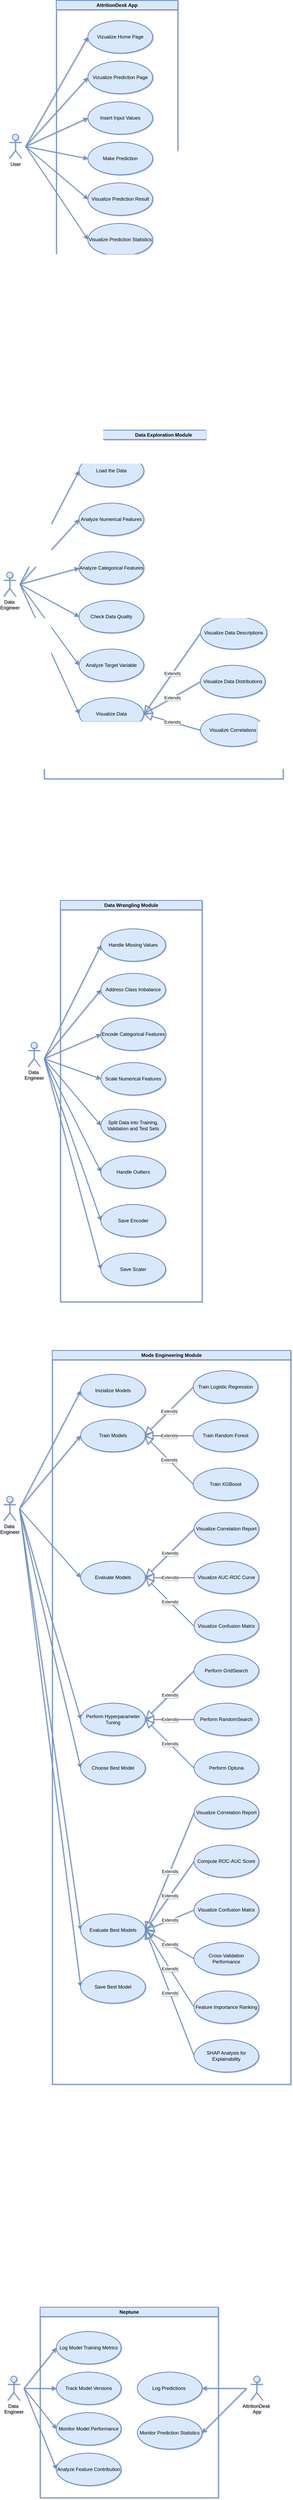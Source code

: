 <mxfile version="26.0.8">
  <diagram name="Pagina-1" id="OAGxr6hBnIaHH8qYKkVc">
    <mxGraphModel grid="1" page="1" gridSize="10" guides="1" tooltips="1" connect="1" arrows="1" fold="1" pageScale="1" pageWidth="827" pageHeight="1169" math="0" shadow="1">
      <root>
        <mxCell id="0" />
        <mxCell id="1" parent="0" />
        <mxCell id="QXof6HqzZXciGyY1gzY--127" value="AttritionDesk App" style="swimlane;whiteSpace=wrap;html=1;startSize=23;fillColor=#dae8fc;strokeColor=#6c8ebf;strokeWidth=2;" vertex="1" parent="1">
          <mxGeometry x="-6440" y="-2130" width="300" height="660" as="geometry" />
        </mxCell>
        <mxCell id="QXof6HqzZXciGyY1gzY--128" value="Insert Input Values" style="ellipse;whiteSpace=wrap;html=1;fillColor=#dae8fc;strokeColor=#6c8ebf;strokeWidth=2;" vertex="1" parent="QXof6HqzZXciGyY1gzY--127">
          <mxGeometry x="78" y="250" width="160" height="80" as="geometry" />
        </mxCell>
        <mxCell id="QXof6HqzZXciGyY1gzY--129" value="Make Prediction" style="ellipse;whiteSpace=wrap;html=1;fillColor=#dae8fc;strokeColor=#6c8ebf;strokeWidth=2;" vertex="1" parent="QXof6HqzZXciGyY1gzY--127">
          <mxGeometry x="78" y="350" width="160" height="80" as="geometry" />
        </mxCell>
        <mxCell id="QXof6HqzZXciGyY1gzY--132" value="Visualize Prediction Result" style="ellipse;whiteSpace=wrap;html=1;fillColor=#dae8fc;strokeColor=#6c8ebf;strokeWidth=2;" vertex="1" parent="QXof6HqzZXciGyY1gzY--127">
          <mxGeometry x="78" y="450" width="160" height="80" as="geometry" />
        </mxCell>
        <mxCell id="d_XrYAG05Utq6OXT0i5t-1" value="Vizualize Prediction Page" style="ellipse;whiteSpace=wrap;html=1;fillColor=#dae8fc;strokeColor=#6c8ebf;strokeWidth=2;" vertex="1" parent="QXof6HqzZXciGyY1gzY--127">
          <mxGeometry x="78" y="150" width="160" height="80" as="geometry" />
        </mxCell>
        <mxCell id="d_XrYAG05Utq6OXT0i5t-2" value="Vizualize Home Page" style="ellipse;whiteSpace=wrap;html=1;fillColor=#dae8fc;strokeColor=#6c8ebf;strokeWidth=2;" vertex="1" parent="QXof6HqzZXciGyY1gzY--127">
          <mxGeometry x="78" y="50" width="160" height="80" as="geometry" />
        </mxCell>
        <mxCell id="d_XrYAG05Utq6OXT0i5t-3" value="Visualize Prediction Statistics" style="ellipse;whiteSpace=wrap;html=1;fillColor=#dae8fc;strokeColor=#6c8ebf;strokeWidth=2;" vertex="1" parent="QXof6HqzZXciGyY1gzY--127">
          <mxGeometry x="78" y="550" width="160" height="80" as="geometry" />
        </mxCell>
        <mxCell id="QXof6HqzZXciGyY1gzY--121" value="User" style="shape=umlActor;verticalLabelPosition=bottom;verticalAlign=top;html=1;fillColor=#dae8fc;strokeColor=#6c8ebf;strokeWidth=2;" vertex="1" parent="QXof6HqzZXciGyY1gzY--127">
          <mxGeometry x="-116" y="330" width="30" height="60" as="geometry" />
        </mxCell>
        <mxCell id="QXof6HqzZXciGyY1gzY--122" value="" style="endArrow=classic;html=1;rounded=0;entryX=0;entryY=0.5;entryDx=0;entryDy=0;fillColor=#dae8fc;strokeColor=#6c8ebf;strokeWidth=2;" edge="1" parent="QXof6HqzZXciGyY1gzY--127" target="QXof6HqzZXciGyY1gzY--128">
          <mxGeometry width="50" height="50" relative="1" as="geometry">
            <mxPoint x="-76" y="360" as="sourcePoint" />
            <mxPoint x="78" y="260" as="targetPoint" />
          </mxGeometry>
        </mxCell>
        <mxCell id="QXof6HqzZXciGyY1gzY--123" value="" style="endArrow=classic;html=1;rounded=0;entryX=0;entryY=0.5;entryDx=0;entryDy=0;fillColor=#dae8fc;strokeColor=#6c8ebf;strokeWidth=2;" edge="1" parent="QXof6HqzZXciGyY1gzY--127" target="QXof6HqzZXciGyY1gzY--129">
          <mxGeometry width="50" height="50" relative="1" as="geometry">
            <mxPoint x="-76" y="360" as="sourcePoint" />
            <mxPoint x="78" y="360" as="targetPoint" />
          </mxGeometry>
        </mxCell>
        <mxCell id="QXof6HqzZXciGyY1gzY--124" value="" style="endArrow=classic;html=1;rounded=0;entryX=0;entryY=0.5;entryDx=0;entryDy=0;fillColor=#dae8fc;strokeColor=#6c8ebf;strokeWidth=2;" edge="1" parent="QXof6HqzZXciGyY1gzY--127" target="QXof6HqzZXciGyY1gzY--132">
          <mxGeometry width="50" height="50" relative="1" as="geometry">
            <mxPoint x="-76" y="360" as="sourcePoint" />
            <mxPoint x="78" y="460" as="targetPoint" />
          </mxGeometry>
        </mxCell>
        <mxCell id="d_XrYAG05Utq6OXT0i5t-4" value="" style="endArrow=classic;html=1;rounded=0;entryX=0;entryY=0.5;entryDx=0;entryDy=0;fillColor=#dae8fc;strokeColor=#6c8ebf;strokeWidth=2;" edge="1" parent="QXof6HqzZXciGyY1gzY--127" target="d_XrYAG05Utq6OXT0i5t-1">
          <mxGeometry width="50" height="50" relative="1" as="geometry">
            <mxPoint x="-76" y="360" as="sourcePoint" />
            <mxPoint x="88" y="270" as="targetPoint" />
          </mxGeometry>
        </mxCell>
        <mxCell id="d_XrYAG05Utq6OXT0i5t-5" value="" style="endArrow=classic;html=1;rounded=0;entryX=0;entryY=0.5;entryDx=0;entryDy=0;fillColor=#dae8fc;strokeColor=#6c8ebf;strokeWidth=2;" edge="1" parent="QXof6HqzZXciGyY1gzY--127" target="d_XrYAG05Utq6OXT0i5t-2">
          <mxGeometry width="50" height="50" relative="1" as="geometry">
            <mxPoint x="-76" y="360" as="sourcePoint" />
            <mxPoint x="98" y="280" as="targetPoint" />
          </mxGeometry>
        </mxCell>
        <mxCell id="d_XrYAG05Utq6OXT0i5t-6" value="" style="endArrow=classic;html=1;rounded=0;entryX=0;entryY=0.5;entryDx=0;entryDy=0;fillColor=#dae8fc;strokeColor=#6c8ebf;strokeWidth=2;" edge="1" parent="QXof6HqzZXciGyY1gzY--127" target="d_XrYAG05Utq6OXT0i5t-3">
          <mxGeometry width="50" height="50" relative="1" as="geometry">
            <mxPoint x="-76" y="360" as="sourcePoint" />
            <mxPoint x="108" y="290" as="targetPoint" />
          </mxGeometry>
        </mxCell>
        <mxCell id="UyrwEoBbm1vpEESO4q-q-174" value="Data Exploration Module" style="swimlane;whiteSpace=wrap;html=1;fillColor=#dae8fc;strokeColor=#6c8ebf;strokeWidth=2;" vertex="1" parent="1">
          <mxGeometry x="-6470" y="-1070" width="590" height="860" as="geometry" />
        </mxCell>
        <mxCell id="UyrwEoBbm1vpEESO4q-q-21" value="Data&amp;nbsp;&lt;div&gt;Engineer&lt;/div&gt;" style="shape=umlActor;verticalLabelPosition=bottom;verticalAlign=top;html=1;fillColor=#dae8fc;strokeColor=#6c8ebf;strokeWidth=2;" vertex="1" parent="UyrwEoBbm1vpEESO4q-q-174">
          <mxGeometry x="-100" y="350" width="30" height="60" as="geometry" />
        </mxCell>
        <mxCell id="UyrwEoBbm1vpEESO4q-q-144" value="Analyze Numerical Features" style="ellipse;whiteSpace=wrap;html=1;fillColor=#dae8fc;strokeColor=#6c8ebf;strokeWidth=2;" vertex="1" parent="UyrwEoBbm1vpEESO4q-q-174">
          <mxGeometry x="86" y="180" width="160" height="80" as="geometry" />
        </mxCell>
        <mxCell id="UyrwEoBbm1vpEESO4q-q-145" value="Check Data Quality" style="ellipse;whiteSpace=wrap;html=1;fillColor=#dae8fc;strokeColor=#6c8ebf;strokeWidth=2;" vertex="1" parent="UyrwEoBbm1vpEESO4q-q-174">
          <mxGeometry x="86" y="420" width="160" height="80" as="geometry" />
        </mxCell>
        <mxCell id="UyrwEoBbm1vpEESO4q-q-146" value="Analyze Target Variable" style="ellipse;whiteSpace=wrap;html=1;fillColor=#dae8fc;strokeColor=#6c8ebf;strokeWidth=2;" vertex="1" parent="UyrwEoBbm1vpEESO4q-q-174">
          <mxGeometry x="86" y="540" width="160" height="80" as="geometry" />
        </mxCell>
        <mxCell id="UyrwEoBbm1vpEESO4q-q-148" value="Visualize Data" style="ellipse;whiteSpace=wrap;html=1;fillColor=#dae8fc;strokeColor=#6c8ebf;strokeWidth=2;" vertex="1" parent="UyrwEoBbm1vpEESO4q-q-174">
          <mxGeometry x="86" y="660" width="160" height="80" as="geometry" />
        </mxCell>
        <mxCell id="UyrwEoBbm1vpEESO4q-q-150" value="Analyze Categorical Features" style="ellipse;whiteSpace=wrap;html=1;fillColor=#dae8fc;strokeColor=#6c8ebf;strokeWidth=2;" vertex="1" parent="UyrwEoBbm1vpEESO4q-q-174">
          <mxGeometry x="86" y="300" width="160" height="80" as="geometry" />
        </mxCell>
        <mxCell id="UyrwEoBbm1vpEESO4q-q-152" value="Load the Data" style="ellipse;whiteSpace=wrap;html=1;fillColor=#dae8fc;strokeColor=#6c8ebf;strokeWidth=2;" vertex="1" parent="UyrwEoBbm1vpEESO4q-q-174">
          <mxGeometry x="86" y="60" width="160" height="80" as="geometry" />
        </mxCell>
        <mxCell id="UyrwEoBbm1vpEESO4q-q-154" value="Extends" style="endArrow=block;endSize=16;endFill=0;html=1;rounded=0;entryX=1;entryY=0.5;entryDx=0;entryDy=0;exitX=0;exitY=0.5;exitDx=0;exitDy=0;fillColor=#dae8fc;strokeColor=#6c8ebf;strokeWidth=2;" edge="1" parent="UyrwEoBbm1vpEESO4q-q-174" source="UyrwEoBbm1vpEESO4q-q-151" target="UyrwEoBbm1vpEESO4q-q-148">
          <mxGeometry width="160" relative="1" as="geometry">
            <mxPoint x="1016" y="560" as="sourcePoint" />
            <mxPoint x="666" y="590" as="targetPoint" />
          </mxGeometry>
        </mxCell>
        <mxCell id="UyrwEoBbm1vpEESO4q-q-166" value="Extends" style="endArrow=block;endSize=16;endFill=0;html=1;rounded=0;exitX=0;exitY=0.5;exitDx=0;exitDy=0;entryX=1;entryY=0.5;entryDx=0;entryDy=0;fillColor=#dae8fc;strokeColor=#6c8ebf;strokeWidth=2;" edge="1" parent="UyrwEoBbm1vpEESO4q-q-174" source="UyrwEoBbm1vpEESO4q-q-149" target="UyrwEoBbm1vpEESO4q-q-148">
          <mxGeometry width="160" relative="1" as="geometry">
            <mxPoint x="456" y="510" as="sourcePoint" />
            <mxPoint x="246" y="700" as="targetPoint" />
          </mxGeometry>
        </mxCell>
        <mxCell id="UyrwEoBbm1vpEESO4q-q-167" value="Extends" style="endArrow=block;endSize=16;endFill=0;html=1;rounded=0;exitX=0;exitY=0.5;exitDx=0;exitDy=0;fillColor=#dae8fc;strokeColor=#6c8ebf;strokeWidth=2;" edge="1" parent="UyrwEoBbm1vpEESO4q-q-174" source="UyrwEoBbm1vpEESO4q-q-147">
          <mxGeometry width="160" relative="1" as="geometry">
            <mxPoint x="466" y="520" as="sourcePoint" />
            <mxPoint x="246" y="700" as="targetPoint" />
          </mxGeometry>
        </mxCell>
        <mxCell id="UyrwEoBbm1vpEESO4q-q-168" value="" style="endArrow=classic;html=1;rounded=0;entryX=0;entryY=0.5;entryDx=0;entryDy=0;fillColor=#dae8fc;strokeColor=#6c8ebf;strokeWidth=2;" edge="1" parent="UyrwEoBbm1vpEESO4q-q-174" target="UyrwEoBbm1vpEESO4q-q-150">
          <mxGeometry width="50" height="50" relative="1" as="geometry">
            <mxPoint x="-60" y="380" as="sourcePoint" />
            <mxPoint x="350" y="500" as="targetPoint" />
          </mxGeometry>
        </mxCell>
        <mxCell id="UyrwEoBbm1vpEESO4q-q-169" value="" style="endArrow=classic;html=1;rounded=0;entryX=0;entryY=0.5;entryDx=0;entryDy=0;fillColor=#dae8fc;strokeColor=#6c8ebf;strokeWidth=2;" edge="1" parent="UyrwEoBbm1vpEESO4q-q-174" target="UyrwEoBbm1vpEESO4q-q-145">
          <mxGeometry width="50" height="50" relative="1" as="geometry">
            <mxPoint x="-60" y="380" as="sourcePoint" />
            <mxPoint x="170" y="350" as="targetPoint" />
          </mxGeometry>
        </mxCell>
        <mxCell id="UyrwEoBbm1vpEESO4q-q-170" value="" style="endArrow=classic;html=1;rounded=0;entryX=0;entryY=0.5;entryDx=0;entryDy=0;fillColor=#dae8fc;strokeColor=#6c8ebf;strokeWidth=2;" edge="1" parent="UyrwEoBbm1vpEESO4q-q-174" target="UyrwEoBbm1vpEESO4q-q-144">
          <mxGeometry width="50" height="50" relative="1" as="geometry">
            <mxPoint x="-60" y="380" as="sourcePoint" />
            <mxPoint x="180" y="360" as="targetPoint" />
          </mxGeometry>
        </mxCell>
        <mxCell id="UyrwEoBbm1vpEESO4q-q-171" value="" style="endArrow=classic;html=1;rounded=0;entryX=0;entryY=0.5;entryDx=0;entryDy=0;fillColor=#dae8fc;strokeColor=#6c8ebf;strokeWidth=2;" edge="1" parent="UyrwEoBbm1vpEESO4q-q-174" target="UyrwEoBbm1vpEESO4q-q-146">
          <mxGeometry width="50" height="50" relative="1" as="geometry">
            <mxPoint x="-60" y="380" as="sourcePoint" />
            <mxPoint x="190" y="370" as="targetPoint" />
          </mxGeometry>
        </mxCell>
        <mxCell id="UyrwEoBbm1vpEESO4q-q-172" value="" style="endArrow=classic;html=1;rounded=0;entryX=0;entryY=0.5;entryDx=0;entryDy=0;fillColor=#dae8fc;strokeColor=#6c8ebf;strokeWidth=2;" edge="1" parent="UyrwEoBbm1vpEESO4q-q-174" target="UyrwEoBbm1vpEESO4q-q-148">
          <mxGeometry width="50" height="50" relative="1" as="geometry">
            <mxPoint x="-60" y="380" as="sourcePoint" />
            <mxPoint x="200" y="380" as="targetPoint" />
          </mxGeometry>
        </mxCell>
        <mxCell id="UyrwEoBbm1vpEESO4q-q-173" value="" style="endArrow=classic;html=1;rounded=0;entryX=0;entryY=0.5;entryDx=0;entryDy=0;fillColor=#dae8fc;strokeColor=#6c8ebf;strokeWidth=2;" edge="1" parent="UyrwEoBbm1vpEESO4q-q-174" target="UyrwEoBbm1vpEESO4q-q-152">
          <mxGeometry width="50" height="50" relative="1" as="geometry">
            <mxPoint x="-60" y="380" as="sourcePoint" />
            <mxPoint x="170" y="230" as="targetPoint" />
          </mxGeometry>
        </mxCell>
        <mxCell id="UyrwEoBbm1vpEESO4q-q-147" value="Visualize Correlations" style="ellipse;whiteSpace=wrap;html=1;fillColor=#dae8fc;strokeColor=#6c8ebf;strokeWidth=2;" vertex="1" parent="UyrwEoBbm1vpEESO4q-q-174">
          <mxGeometry x="386" y="700" width="160" height="80" as="geometry" />
        </mxCell>
        <mxCell id="UyrwEoBbm1vpEESO4q-q-149" value="Visualize Data Distributions" style="ellipse;whiteSpace=wrap;html=1;fillColor=#dae8fc;strokeColor=#6c8ebf;strokeWidth=2;" vertex="1" parent="UyrwEoBbm1vpEESO4q-q-174">
          <mxGeometry x="386" y="580" width="160" height="80" as="geometry" />
        </mxCell>
        <mxCell id="UyrwEoBbm1vpEESO4q-q-151" value="Visualize Data Descriptions" style="ellipse;whiteSpace=wrap;html=1;fillColor=#dae8fc;strokeColor=#6c8ebf;strokeWidth=2;" vertex="1" parent="UyrwEoBbm1vpEESO4q-q-174">
          <mxGeometry x="386" y="460" width="164" height="80" as="geometry" />
        </mxCell>
        <mxCell id="UyrwEoBbm1vpEESO4q-q-194" value="Data Wrangling Module" style="swimlane;whiteSpace=wrap;html=1;fillColor=#dae8fc;strokeColor=#6c8ebf;strokeWidth=2;" vertex="1" parent="1">
          <mxGeometry x="-6430" y="90" width="350" height="990" as="geometry" />
        </mxCell>
        <mxCell id="UyrwEoBbm1vpEESO4q-q-188" value="" style="endArrow=classic;html=1;rounded=0;entryX=0;entryY=0.5;entryDx=0;entryDy=0;fillColor=#dae8fc;strokeColor=#6c8ebf;strokeWidth=2;" edge="1" parent="UyrwEoBbm1vpEESO4q-q-194" target="UyrwEoBbm1vpEESO4q-q-182">
          <mxGeometry width="50" height="50" relative="1" as="geometry">
            <mxPoint x="-40" y="390" as="sourcePoint" />
            <mxPoint x="370" y="510" as="targetPoint" />
          </mxGeometry>
        </mxCell>
        <mxCell id="UyrwEoBbm1vpEESO4q-q-189" value="" style="endArrow=classic;html=1;rounded=0;entryX=0;entryY=0.5;entryDx=0;entryDy=0;fillColor=#dae8fc;strokeColor=#6c8ebf;strokeWidth=2;" edge="1" parent="UyrwEoBbm1vpEESO4q-q-194" target="UyrwEoBbm1vpEESO4q-q-177">
          <mxGeometry width="50" height="50" relative="1" as="geometry">
            <mxPoint x="-40" y="390" as="sourcePoint" />
            <mxPoint x="190" y="360" as="targetPoint" />
          </mxGeometry>
        </mxCell>
        <mxCell id="UyrwEoBbm1vpEESO4q-q-190" value="" style="endArrow=classic;html=1;rounded=0;entryX=0;entryY=0.5;entryDx=0;entryDy=0;fillColor=#dae8fc;strokeColor=#6c8ebf;strokeWidth=2;" edge="1" parent="UyrwEoBbm1vpEESO4q-q-194" target="UyrwEoBbm1vpEESO4q-q-176">
          <mxGeometry width="50" height="50" relative="1" as="geometry">
            <mxPoint x="-40" y="390" as="sourcePoint" />
            <mxPoint x="200" y="370" as="targetPoint" />
          </mxGeometry>
        </mxCell>
        <mxCell id="UyrwEoBbm1vpEESO4q-q-191" value="" style="endArrow=classic;html=1;rounded=0;entryX=0;entryY=0.5;entryDx=0;entryDy=0;fillColor=#dae8fc;strokeColor=#6c8ebf;strokeWidth=2;" edge="1" parent="UyrwEoBbm1vpEESO4q-q-194" target="UyrwEoBbm1vpEESO4q-q-178">
          <mxGeometry width="50" height="50" relative="1" as="geometry">
            <mxPoint x="-40" y="390" as="sourcePoint" />
            <mxPoint x="210" y="380" as="targetPoint" />
          </mxGeometry>
        </mxCell>
        <mxCell id="UyrwEoBbm1vpEESO4q-q-192" value="" style="endArrow=classic;html=1;rounded=0;entryX=0;entryY=0.5;entryDx=0;entryDy=0;fillColor=#dae8fc;strokeColor=#6c8ebf;strokeWidth=2;" edge="1" parent="UyrwEoBbm1vpEESO4q-q-194" target="UyrwEoBbm1vpEESO4q-q-180">
          <mxGeometry width="50" height="50" relative="1" as="geometry">
            <mxPoint x="-40" y="390" as="sourcePoint" />
            <mxPoint x="220" y="390" as="targetPoint" />
          </mxGeometry>
        </mxCell>
        <mxCell id="UyrwEoBbm1vpEESO4q-q-193" value="" style="endArrow=classic;html=1;rounded=0;entryX=0;entryY=0.5;entryDx=0;entryDy=0;fillColor=#dae8fc;strokeColor=#6c8ebf;strokeWidth=2;" edge="1" parent="UyrwEoBbm1vpEESO4q-q-194" target="UyrwEoBbm1vpEESO4q-q-184">
          <mxGeometry width="50" height="50" relative="1" as="geometry">
            <mxPoint x="-40" y="390" as="sourcePoint" />
            <mxPoint x="190" y="240" as="targetPoint" />
          </mxGeometry>
        </mxCell>
        <mxCell id="d_XrYAG05Utq6OXT0i5t-8" value="Save Encoder" style="ellipse;whiteSpace=wrap;html=1;fillColor=#dae8fc;strokeColor=#6c8ebf;strokeWidth=2;" vertex="1" parent="UyrwEoBbm1vpEESO4q-q-194">
          <mxGeometry x="100" y="750" width="160" height="80" as="geometry" />
        </mxCell>
        <mxCell id="d_XrYAG05Utq6OXT0i5t-9" value="Save Scaler" style="ellipse;whiteSpace=wrap;html=1;fillColor=#dae8fc;strokeColor=#6c8ebf;strokeWidth=2;" vertex="1" parent="UyrwEoBbm1vpEESO4q-q-194">
          <mxGeometry x="100" y="870" width="160" height="80" as="geometry" />
        </mxCell>
        <mxCell id="UyrwEoBbm1vpEESO4q-q-180" value="Handle Outliers" style="ellipse;whiteSpace=wrap;html=1;fillColor=#dae8fc;strokeColor=#6c8ebf;strokeWidth=2;" vertex="1" parent="UyrwEoBbm1vpEESO4q-q-194">
          <mxGeometry x="100" y="630" width="160" height="80" as="geometry" />
        </mxCell>
        <mxCell id="UyrwEoBbm1vpEESO4q-q-178" value="Split Data into Training, Validation and Test Sets" style="ellipse;whiteSpace=wrap;html=1;fillColor=#dae8fc;strokeColor=#6c8ebf;strokeWidth=2;" vertex="1" parent="UyrwEoBbm1vpEESO4q-q-194">
          <mxGeometry x="100" y="515" width="160" height="80" as="geometry" />
        </mxCell>
        <mxCell id="UyrwEoBbm1vpEESO4q-q-177" value="Scale Numerical Features" style="ellipse;whiteSpace=wrap;html=1;fillColor=#dae8fc;strokeColor=#6c8ebf;strokeWidth=2;" vertex="1" parent="UyrwEoBbm1vpEESO4q-q-194">
          <mxGeometry x="100" y="400" width="160" height="80" as="geometry" />
        </mxCell>
        <mxCell id="UyrwEoBbm1vpEESO4q-q-182" value="Encode Categorical Features" style="ellipse;whiteSpace=wrap;html=1;fillColor=#dae8fc;strokeColor=#6c8ebf;strokeWidth=2;" vertex="1" parent="UyrwEoBbm1vpEESO4q-q-194">
          <mxGeometry x="100" y="290" width="160" height="80" as="geometry" />
        </mxCell>
        <mxCell id="UyrwEoBbm1vpEESO4q-q-176" value="Address Class Imbalance" style="ellipse;whiteSpace=wrap;html=1;fillColor=#dae8fc;strokeColor=#6c8ebf;strokeWidth=2;" vertex="1" parent="UyrwEoBbm1vpEESO4q-q-194">
          <mxGeometry x="100" y="180" width="160" height="80" as="geometry" />
        </mxCell>
        <mxCell id="UyrwEoBbm1vpEESO4q-q-184" value="Handle Missing Values" style="ellipse;whiteSpace=wrap;html=1;fillColor=#dae8fc;strokeColor=#6c8ebf;strokeWidth=2;" vertex="1" parent="UyrwEoBbm1vpEESO4q-q-194">
          <mxGeometry x="100" y="70" width="160" height="80" as="geometry" />
        </mxCell>
        <mxCell id="NcNHRJ40pKNsBittGPyo-80" value="Data&amp;nbsp;&lt;div&gt;Engineer&lt;/div&gt;" style="shape=umlActor;verticalLabelPosition=bottom;verticalAlign=top;html=1;fillColor=#dae8fc;strokeColor=#6c8ebf;strokeWidth=2;" vertex="1" parent="UyrwEoBbm1vpEESO4q-q-194">
          <mxGeometry x="-80" y="350" width="30" height="60" as="geometry" />
        </mxCell>
        <mxCell id="d_XrYAG05Utq6OXT0i5t-10" value="" style="endArrow=classic;html=1;rounded=0;entryX=0;entryY=0.5;entryDx=0;entryDy=0;fillColor=#dae8fc;strokeColor=#6c8ebf;strokeWidth=2;" edge="1" parent="UyrwEoBbm1vpEESO4q-q-194" target="d_XrYAG05Utq6OXT0i5t-8">
          <mxGeometry width="50" height="50" relative="1" as="geometry">
            <mxPoint x="-40" y="390" as="sourcePoint" />
            <mxPoint x="185" y="680" as="targetPoint" />
          </mxGeometry>
        </mxCell>
        <mxCell id="d_XrYAG05Utq6OXT0i5t-11" value="" style="endArrow=classic;html=1;rounded=0;entryX=0;entryY=0.5;entryDx=0;entryDy=0;fillColor=#dae8fc;strokeColor=#6c8ebf;strokeWidth=2;" edge="1" parent="UyrwEoBbm1vpEESO4q-q-194" target="d_XrYAG05Utq6OXT0i5t-9">
          <mxGeometry width="50" height="50" relative="1" as="geometry">
            <mxPoint x="-40" y="390" as="sourcePoint" />
            <mxPoint x="195" y="690" as="targetPoint" />
          </mxGeometry>
        </mxCell>
        <mxCell id="UyrwEoBbm1vpEESO4q-q-230" value="" style="endArrow=classic;html=1;rounded=0;entryX=0;entryY=0.5;entryDx=0;entryDy=0;fillColor=#dae8fc;strokeColor=#6c8ebf;strokeWidth=2;" edge="1" parent="1" target="UyrwEoBbm1vpEESO4q-q-224">
          <mxGeometry width="50" height="50" relative="1" as="geometry">
            <mxPoint x="-6531" y="1590" as="sourcePoint" />
            <mxPoint x="-6301" y="1560" as="targetPoint" />
          </mxGeometry>
        </mxCell>
        <mxCell id="UyrwEoBbm1vpEESO4q-q-231" value="" style="endArrow=classic;html=1;rounded=0;entryX=0;entryY=0.5;entryDx=0;entryDy=0;fillColor=#dae8fc;strokeColor=#6c8ebf;strokeWidth=2;" edge="1" parent="1" target="NcNHRJ40pKNsBittGPyo-2">
          <mxGeometry width="50" height="50" relative="1" as="geometry">
            <mxPoint x="-6531" y="1590" as="sourcePoint" />
            <mxPoint x="-6311" y="1430" as="targetPoint" />
          </mxGeometry>
        </mxCell>
        <mxCell id="UyrwEoBbm1vpEESO4q-q-232" value="" style="endArrow=classic;html=1;rounded=0;entryX=0;entryY=0.5;entryDx=0;entryDy=0;fillColor=#dae8fc;strokeColor=#6c8ebf;strokeWidth=2;" edge="1" parent="1" target="UyrwEoBbm1vpEESO4q-q-225">
          <mxGeometry width="50" height="50" relative="1" as="geometry">
            <mxPoint x="-6531" y="1590" as="sourcePoint" />
            <mxPoint x="-6281" y="1580" as="targetPoint" />
          </mxGeometry>
        </mxCell>
        <mxCell id="UyrwEoBbm1vpEESO4q-q-233" value="" style="endArrow=classic;html=1;rounded=0;entryX=0;entryY=0.5;entryDx=0;entryDy=0;fillColor=#dae8fc;strokeColor=#6c8ebf;strokeWidth=2;" edge="1" parent="1" target="UyrwEoBbm1vpEESO4q-q-226">
          <mxGeometry width="50" height="50" relative="1" as="geometry">
            <mxPoint x="-6531" y="1590" as="sourcePoint" />
            <mxPoint x="-6271" y="1590" as="targetPoint" />
          </mxGeometry>
        </mxCell>
        <mxCell id="UyrwEoBbm1vpEESO4q-q-234" value="" style="endArrow=classic;html=1;rounded=0;entryX=0;entryY=0.5;entryDx=0;entryDy=0;fillColor=#dae8fc;strokeColor=#6c8ebf;strokeWidth=2;" edge="1" parent="1" target="UyrwEoBbm1vpEESO4q-q-228">
          <mxGeometry width="50" height="50" relative="1" as="geometry">
            <mxPoint x="-6531" y="1590" as="sourcePoint" />
            <mxPoint x="-6301" y="1440" as="targetPoint" />
          </mxGeometry>
        </mxCell>
        <mxCell id="NcNHRJ40pKNsBittGPyo-77" value="" style="endArrow=classic;html=1;rounded=0;entryX=0;entryY=0.5;entryDx=0;entryDy=0;fillColor=#dae8fc;strokeColor=#6c8ebf;strokeWidth=2;" edge="1" parent="1" target="NcNHRJ40pKNsBittGPyo-54">
          <mxGeometry width="50" height="50" relative="1" as="geometry">
            <mxPoint x="-6531" y="1590" as="sourcePoint" />
            <mxPoint x="-6411" y="2460" as="targetPoint" />
            <Array as="points" />
          </mxGeometry>
        </mxCell>
        <mxCell id="NcNHRJ40pKNsBittGPyo-79" value="" style="endArrow=classic;html=1;rounded=0;entryX=0;entryY=0.5;entryDx=0;entryDy=0;fillColor=#dae8fc;strokeColor=#6c8ebf;strokeWidth=2;" edge="1" parent="1" target="NcNHRJ40pKNsBittGPyo-70">
          <mxGeometry width="50" height="50" relative="1" as="geometry">
            <mxPoint x="-6531" y="1590" as="sourcePoint" />
            <mxPoint x="-6491" y="2520" as="targetPoint" />
          </mxGeometry>
        </mxCell>
        <mxCell id="NcNHRJ40pKNsBittGPyo-81" value="Data&amp;nbsp;&lt;div&gt;Engineer&lt;/div&gt;" style="shape=umlActor;verticalLabelPosition=bottom;verticalAlign=top;html=1;fillColor=#dae8fc;strokeColor=#6c8ebf;strokeWidth=2;" vertex="1" parent="1">
          <mxGeometry x="-6570" y="1560" width="30" height="60" as="geometry" />
        </mxCell>
        <mxCell id="NcNHRJ40pKNsBittGPyo-83" value="Mode Engineering Module" style="swimlane;whiteSpace=wrap;html=1;fillColor=#dae8fc;strokeColor=#6c8ebf;strokeWidth=2;" vertex="1" parent="1">
          <mxGeometry x="-6450" y="1200" width="589" height="1810" as="geometry" />
        </mxCell>
        <mxCell id="UyrwEoBbm1vpEESO4q-q-228" value="Inizialize Models" style="ellipse;whiteSpace=wrap;html=1;fillColor=#dae8fc;strokeColor=#6c8ebf;strokeWidth=2;" vertex="1" parent="NcNHRJ40pKNsBittGPyo-83">
          <mxGeometry x="70" y="59" width="160" height="80" as="geometry" />
        </mxCell>
        <mxCell id="NcNHRJ40pKNsBittGPyo-2" value="Train Models" style="ellipse;whiteSpace=wrap;html=1;fillColor=#dae8fc;strokeColor=#6c8ebf;strokeWidth=2;" vertex="1" parent="NcNHRJ40pKNsBittGPyo-83">
          <mxGeometry x="70" y="170" width="160" height="80" as="geometry" />
        </mxCell>
        <mxCell id="NcNHRJ40pKNsBittGPyo-4" value="Train Random Forest" style="ellipse;whiteSpace=wrap;html=1;fillColor=#dae8fc;strokeColor=#6c8ebf;strokeWidth=2;" vertex="1" parent="NcNHRJ40pKNsBittGPyo-83">
          <mxGeometry x="348" y="170" width="160" height="80" as="geometry" />
        </mxCell>
        <mxCell id="NcNHRJ40pKNsBittGPyo-5" value="Train Logistic Regression" style="ellipse;whiteSpace=wrap;html=1;fillColor=#dae8fc;strokeColor=#6c8ebf;strokeWidth=2;" vertex="1" parent="NcNHRJ40pKNsBittGPyo-83">
          <mxGeometry x="348" y="50" width="160" height="80" as="geometry" />
        </mxCell>
        <mxCell id="NcNHRJ40pKNsBittGPyo-6" value="Train XGBoost" style="ellipse;whiteSpace=wrap;html=1;fillColor=#dae8fc;strokeColor=#6c8ebf;strokeWidth=2;" vertex="1" parent="NcNHRJ40pKNsBittGPyo-83">
          <mxGeometry x="348" y="290" width="160" height="80" as="geometry" />
        </mxCell>
        <mxCell id="NcNHRJ40pKNsBittGPyo-19" value="Extends" style="endArrow=block;endSize=16;endFill=0;html=1;rounded=0;entryX=1;entryY=0.5;entryDx=0;entryDy=0;exitX=0;exitY=0.5;exitDx=0;exitDy=0;fillColor=#dae8fc;strokeColor=#6c8ebf;strokeWidth=2;" edge="1" parent="NcNHRJ40pKNsBittGPyo-83" source="NcNHRJ40pKNsBittGPyo-5">
          <mxGeometry width="160" relative="1" as="geometry">
            <mxPoint x="378" y="209.07" as="sourcePoint" />
            <mxPoint x="228" y="209.07" as="targetPoint" />
          </mxGeometry>
        </mxCell>
        <mxCell id="NcNHRJ40pKNsBittGPyo-40" value="Extends" style="endArrow=block;endSize=16;endFill=0;html=1;rounded=0;exitX=0;exitY=0.5;exitDx=0;exitDy=0;fillColor=#dae8fc;strokeColor=#6c8ebf;strokeWidth=2;" edge="1" parent="NcNHRJ40pKNsBittGPyo-83" source="NcNHRJ40pKNsBittGPyo-4">
          <mxGeometry width="160" relative="1" as="geometry">
            <mxPoint x="358" y="100" as="sourcePoint" />
            <mxPoint x="228" y="210" as="targetPoint" />
          </mxGeometry>
        </mxCell>
        <mxCell id="NcNHRJ40pKNsBittGPyo-41" value="Extends" style="endArrow=block;endSize=16;endFill=0;html=1;rounded=0;exitX=0;exitY=0.5;exitDx=0;exitDy=0;fillColor=#dae8fc;strokeColor=#6c8ebf;strokeWidth=2;" edge="1" parent="NcNHRJ40pKNsBittGPyo-83" source="NcNHRJ40pKNsBittGPyo-6">
          <mxGeometry width="160" relative="1" as="geometry">
            <mxPoint x="368" y="110" as="sourcePoint" />
            <mxPoint x="228" y="210" as="targetPoint" />
          </mxGeometry>
        </mxCell>
        <mxCell id="UyrwEoBbm1vpEESO4q-q-224" value="Evaluate Models" style="ellipse;whiteSpace=wrap;html=1;fillColor=#dae8fc;strokeColor=#6c8ebf;strokeWidth=2;" vertex="1" parent="NcNHRJ40pKNsBittGPyo-83">
          <mxGeometry x="70" y="520" width="160" height="80" as="geometry" />
        </mxCell>
        <mxCell id="NcNHRJ40pKNsBittGPyo-42" value="Visualize AUC-ROC Curve" style="ellipse;whiteSpace=wrap;html=1;fillColor=#dae8fc;strokeColor=#6c8ebf;strokeWidth=2;" vertex="1" parent="NcNHRJ40pKNsBittGPyo-83">
          <mxGeometry x="350" y="520" width="160" height="80" as="geometry" />
        </mxCell>
        <mxCell id="NcNHRJ40pKNsBittGPyo-43" value="Visualize Correlation Report" style="ellipse;whiteSpace=wrap;html=1;fillColor=#dae8fc;strokeColor=#6c8ebf;strokeWidth=2;" vertex="1" parent="NcNHRJ40pKNsBittGPyo-83">
          <mxGeometry x="350" y="400" width="160" height="80" as="geometry" />
        </mxCell>
        <mxCell id="NcNHRJ40pKNsBittGPyo-44" value="Visualize Confusion Matrix" style="ellipse;whiteSpace=wrap;html=1;fillColor=#dae8fc;strokeColor=#6c8ebf;strokeWidth=2;" vertex="1" parent="NcNHRJ40pKNsBittGPyo-83">
          <mxGeometry x="350" y="640" width="160" height="80" as="geometry" />
        </mxCell>
        <mxCell id="NcNHRJ40pKNsBittGPyo-45" value="Extends" style="endArrow=block;endSize=16;endFill=0;html=1;rounded=0;entryX=1;entryY=0.5;entryDx=0;entryDy=0;exitX=0;exitY=0.5;exitDx=0;exitDy=0;fillColor=#dae8fc;strokeColor=#6c8ebf;strokeWidth=2;" edge="1" parent="NcNHRJ40pKNsBittGPyo-83" source="NcNHRJ40pKNsBittGPyo-43">
          <mxGeometry width="160" relative="1" as="geometry">
            <mxPoint x="380" y="559.07" as="sourcePoint" />
            <mxPoint x="230" y="559.07" as="targetPoint" />
          </mxGeometry>
        </mxCell>
        <mxCell id="NcNHRJ40pKNsBittGPyo-46" value="Extends" style="endArrow=block;endSize=16;endFill=0;html=1;rounded=0;exitX=0;exitY=0.5;exitDx=0;exitDy=0;fillColor=#dae8fc;strokeColor=#6c8ebf;strokeWidth=2;" edge="1" parent="NcNHRJ40pKNsBittGPyo-83" source="NcNHRJ40pKNsBittGPyo-42">
          <mxGeometry width="160" relative="1" as="geometry">
            <mxPoint x="360" y="450" as="sourcePoint" />
            <mxPoint x="230" y="560" as="targetPoint" />
          </mxGeometry>
        </mxCell>
        <mxCell id="NcNHRJ40pKNsBittGPyo-47" value="Extends" style="endArrow=block;endSize=16;endFill=0;html=1;rounded=0;exitX=0;exitY=0.5;exitDx=0;exitDy=0;fillColor=#dae8fc;strokeColor=#6c8ebf;strokeWidth=2;" edge="1" parent="NcNHRJ40pKNsBittGPyo-83" source="NcNHRJ40pKNsBittGPyo-44">
          <mxGeometry width="160" relative="1" as="geometry">
            <mxPoint x="370" y="460" as="sourcePoint" />
            <mxPoint x="230" y="560" as="targetPoint" />
          </mxGeometry>
        </mxCell>
        <mxCell id="UyrwEoBbm1vpEESO4q-q-225" value="Perform Hyperparameter Tuning" style="ellipse;whiteSpace=wrap;html=1;fillColor=#dae8fc;strokeColor=#6c8ebf;strokeWidth=2;" vertex="1" parent="NcNHRJ40pKNsBittGPyo-83">
          <mxGeometry x="70" y="870" width="160" height="80" as="geometry" />
        </mxCell>
        <mxCell id="NcNHRJ40pKNsBittGPyo-48" value="Perform RandomSearch" style="ellipse;whiteSpace=wrap;html=1;fillColor=#dae8fc;strokeColor=#6c8ebf;strokeWidth=2;" vertex="1" parent="NcNHRJ40pKNsBittGPyo-83">
          <mxGeometry x="350" y="870" width="160" height="80" as="geometry" />
        </mxCell>
        <mxCell id="NcNHRJ40pKNsBittGPyo-49" value="Perform GridSearch" style="ellipse;whiteSpace=wrap;html=1;fillColor=#dae8fc;strokeColor=#6c8ebf;strokeWidth=2;" vertex="1" parent="NcNHRJ40pKNsBittGPyo-83">
          <mxGeometry x="350" y="750" width="160" height="80" as="geometry" />
        </mxCell>
        <mxCell id="NcNHRJ40pKNsBittGPyo-50" value="Perform Optuna" style="ellipse;whiteSpace=wrap;html=1;fillColor=#dae8fc;strokeColor=#6c8ebf;strokeWidth=2;" vertex="1" parent="NcNHRJ40pKNsBittGPyo-83">
          <mxGeometry x="350" y="990" width="160" height="80" as="geometry" />
        </mxCell>
        <mxCell id="NcNHRJ40pKNsBittGPyo-51" value="Extends" style="endArrow=block;endSize=16;endFill=0;html=1;rounded=0;entryX=1;entryY=0.5;entryDx=0;entryDy=0;exitX=0;exitY=0.5;exitDx=0;exitDy=0;fillColor=#dae8fc;strokeColor=#6c8ebf;strokeWidth=2;" edge="1" parent="NcNHRJ40pKNsBittGPyo-83" source="NcNHRJ40pKNsBittGPyo-49">
          <mxGeometry width="160" relative="1" as="geometry">
            <mxPoint x="380" y="909.07" as="sourcePoint" />
            <mxPoint x="230" y="909.07" as="targetPoint" />
          </mxGeometry>
        </mxCell>
        <mxCell id="NcNHRJ40pKNsBittGPyo-52" value="Extends" style="endArrow=block;endSize=16;endFill=0;html=1;rounded=0;exitX=0;exitY=0.5;exitDx=0;exitDy=0;fillColor=#dae8fc;strokeColor=#6c8ebf;strokeWidth=2;" edge="1" parent="NcNHRJ40pKNsBittGPyo-83" source="NcNHRJ40pKNsBittGPyo-48">
          <mxGeometry width="160" relative="1" as="geometry">
            <mxPoint x="360" y="800" as="sourcePoint" />
            <mxPoint x="230" y="910" as="targetPoint" />
          </mxGeometry>
        </mxCell>
        <mxCell id="NcNHRJ40pKNsBittGPyo-53" value="Extends" style="endArrow=block;endSize=16;endFill=0;html=1;rounded=0;exitX=0;exitY=0.5;exitDx=0;exitDy=0;fillColor=#dae8fc;strokeColor=#6c8ebf;strokeWidth=2;" edge="1" parent="NcNHRJ40pKNsBittGPyo-83" source="NcNHRJ40pKNsBittGPyo-50">
          <mxGeometry width="160" relative="1" as="geometry">
            <mxPoint x="370" y="810" as="sourcePoint" />
            <mxPoint x="230" y="910" as="targetPoint" />
          </mxGeometry>
        </mxCell>
        <mxCell id="UyrwEoBbm1vpEESO4q-q-226" value="Choose Best Model" style="ellipse;whiteSpace=wrap;html=1;fillColor=#dae8fc;strokeColor=#6c8ebf;strokeWidth=2;" vertex="1" parent="NcNHRJ40pKNsBittGPyo-83">
          <mxGeometry x="70" y="990" width="160" height="80" as="geometry" />
        </mxCell>
        <mxCell id="NcNHRJ40pKNsBittGPyo-54" value="Evaluate Best Models" style="ellipse;whiteSpace=wrap;html=1;fillColor=#dae8fc;strokeColor=#6c8ebf;strokeWidth=2;" vertex="1" parent="NcNHRJ40pKNsBittGPyo-83">
          <mxGeometry x="70" y="1390" width="160" height="80" as="geometry" />
        </mxCell>
        <mxCell id="NcNHRJ40pKNsBittGPyo-55" value="Compute ROC-AUC Score" style="ellipse;whiteSpace=wrap;html=1;fillColor=#dae8fc;strokeColor=#6c8ebf;strokeWidth=2;" vertex="1" parent="NcNHRJ40pKNsBittGPyo-83">
          <mxGeometry x="350" y="1220" width="160" height="80" as="geometry" />
        </mxCell>
        <mxCell id="NcNHRJ40pKNsBittGPyo-56" value="Visualize Correlation Report" style="ellipse;whiteSpace=wrap;html=1;fillColor=#dae8fc;strokeColor=#6c8ebf;strokeWidth=2;" vertex="1" parent="NcNHRJ40pKNsBittGPyo-83">
          <mxGeometry x="350" y="1100" width="160" height="80" as="geometry" />
        </mxCell>
        <mxCell id="NcNHRJ40pKNsBittGPyo-57" value="Visualize Confusion Matrix" style="ellipse;whiteSpace=wrap;html=1;fillColor=#dae8fc;strokeColor=#6c8ebf;strokeWidth=2;" vertex="1" parent="NcNHRJ40pKNsBittGPyo-83">
          <mxGeometry x="350" y="1340" width="160" height="80" as="geometry" />
        </mxCell>
        <mxCell id="NcNHRJ40pKNsBittGPyo-58" value="Extends" style="endArrow=block;endSize=16;endFill=0;html=1;rounded=0;exitX=0;exitY=0.5;exitDx=0;exitDy=0;entryX=1;entryY=0.5;entryDx=0;entryDy=0;fillColor=#dae8fc;strokeColor=#6c8ebf;strokeWidth=2;" edge="1" parent="NcNHRJ40pKNsBittGPyo-83" source="NcNHRJ40pKNsBittGPyo-56" target="NcNHRJ40pKNsBittGPyo-54">
          <mxGeometry width="160" relative="1" as="geometry">
            <mxPoint x="380" y="1259.07" as="sourcePoint" />
            <mxPoint x="230" y="1259" as="targetPoint" />
          </mxGeometry>
        </mxCell>
        <mxCell id="NcNHRJ40pKNsBittGPyo-59" value="Extends" style="endArrow=block;endSize=16;endFill=0;html=1;rounded=0;exitX=0;exitY=0.5;exitDx=0;exitDy=0;entryX=1;entryY=0.5;entryDx=0;entryDy=0;fillColor=#dae8fc;strokeColor=#6c8ebf;strokeWidth=2;" edge="1" parent="NcNHRJ40pKNsBittGPyo-83" source="NcNHRJ40pKNsBittGPyo-55" target="NcNHRJ40pKNsBittGPyo-54">
          <mxGeometry width="160" relative="1" as="geometry">
            <mxPoint x="360" y="1150" as="sourcePoint" />
            <mxPoint x="230" y="1260" as="targetPoint" />
          </mxGeometry>
        </mxCell>
        <mxCell id="NcNHRJ40pKNsBittGPyo-60" value="Extends" style="endArrow=block;endSize=16;endFill=0;html=1;rounded=0;exitX=0;exitY=0.5;exitDx=0;exitDy=0;entryX=1;entryY=0.5;entryDx=0;entryDy=0;fillColor=#dae8fc;strokeColor=#6c8ebf;strokeWidth=2;" edge="1" parent="NcNHRJ40pKNsBittGPyo-83" source="NcNHRJ40pKNsBittGPyo-57" target="NcNHRJ40pKNsBittGPyo-54">
          <mxGeometry width="160" relative="1" as="geometry">
            <mxPoint x="370" y="1160" as="sourcePoint" />
            <mxPoint x="230" y="1260" as="targetPoint" />
          </mxGeometry>
        </mxCell>
        <mxCell id="NcNHRJ40pKNsBittGPyo-61" value="Feature Importance Ranking" style="ellipse;whiteSpace=wrap;html=1;fillColor=#dae8fc;strokeColor=#6c8ebf;strokeWidth=2;" vertex="1" parent="NcNHRJ40pKNsBittGPyo-83">
          <mxGeometry x="350" y="1580" width="160" height="80" as="geometry" />
        </mxCell>
        <mxCell id="NcNHRJ40pKNsBittGPyo-62" value="Cross-Validation Performance" style="ellipse;whiteSpace=wrap;html=1;fillColor=#dae8fc;strokeColor=#6c8ebf;strokeWidth=2;" vertex="1" parent="NcNHRJ40pKNsBittGPyo-83">
          <mxGeometry x="350" y="1460" width="160" height="80" as="geometry" />
        </mxCell>
        <mxCell id="NcNHRJ40pKNsBittGPyo-63" value="SHAP Analysis for Explainability" style="ellipse;whiteSpace=wrap;html=1;fillColor=#dae8fc;strokeColor=#6c8ebf;strokeWidth=2;" vertex="1" parent="NcNHRJ40pKNsBittGPyo-83">
          <mxGeometry x="350" y="1700" width="160" height="80" as="geometry" />
        </mxCell>
        <mxCell id="NcNHRJ40pKNsBittGPyo-64" value="Extends" style="endArrow=block;endSize=16;endFill=0;html=1;rounded=0;entryX=1;entryY=0.5;entryDx=0;entryDy=0;exitX=0;exitY=0.5;exitDx=0;exitDy=0;fillColor=#dae8fc;strokeColor=#6c8ebf;strokeWidth=2;" edge="1" parent="NcNHRJ40pKNsBittGPyo-83" source="NcNHRJ40pKNsBittGPyo-62" target="NcNHRJ40pKNsBittGPyo-54">
          <mxGeometry width="160" relative="1" as="geometry">
            <mxPoint x="380" y="1619.07" as="sourcePoint" />
            <mxPoint x="230" y="1619.07" as="targetPoint" />
          </mxGeometry>
        </mxCell>
        <mxCell id="NcNHRJ40pKNsBittGPyo-65" value="Extends" style="endArrow=block;endSize=16;endFill=0;html=1;rounded=0;exitX=0;exitY=0.5;exitDx=0;exitDy=0;entryX=1;entryY=0.5;entryDx=0;entryDy=0;fillColor=#dae8fc;strokeColor=#6c8ebf;strokeWidth=2;" edge="1" parent="NcNHRJ40pKNsBittGPyo-83" source="NcNHRJ40pKNsBittGPyo-61" target="NcNHRJ40pKNsBittGPyo-54">
          <mxGeometry width="160" relative="1" as="geometry">
            <mxPoint x="360" y="1510" as="sourcePoint" />
            <mxPoint x="230" y="1620" as="targetPoint" />
          </mxGeometry>
        </mxCell>
        <mxCell id="NcNHRJ40pKNsBittGPyo-66" value="Extends" style="endArrow=block;endSize=16;endFill=0;html=1;rounded=0;exitX=0;exitY=0.5;exitDx=0;exitDy=0;entryX=1;entryY=0.5;entryDx=0;entryDy=0;fillColor=#dae8fc;strokeColor=#6c8ebf;strokeWidth=2;" edge="1" parent="NcNHRJ40pKNsBittGPyo-83" source="NcNHRJ40pKNsBittGPyo-63" target="NcNHRJ40pKNsBittGPyo-54">
          <mxGeometry width="160" relative="1" as="geometry">
            <mxPoint x="370" y="1520" as="sourcePoint" />
            <mxPoint x="230" y="1620" as="targetPoint" />
          </mxGeometry>
        </mxCell>
        <mxCell id="NcNHRJ40pKNsBittGPyo-70" value="Save Best Model" style="ellipse;whiteSpace=wrap;html=1;fillColor=#dae8fc;strokeColor=#6c8ebf;strokeWidth=2;" vertex="1" parent="NcNHRJ40pKNsBittGPyo-83">
          <mxGeometry x="70" y="1530" width="160" height="80" as="geometry" />
        </mxCell>
        <mxCell id="1ROa0wqVynJtF_sfeimy-1" value="Neptune" style="swimlane;whiteSpace=wrap;html=1;startSize=23;fillColor=#dae8fc;strokeColor=#6c8ebf;strokeWidth=2;" vertex="1" parent="1">
          <mxGeometry x="-6480" y="3560" width="440" height="470" as="geometry" />
        </mxCell>
        <mxCell id="1ROa0wqVynJtF_sfeimy-2" value="Log Model Training Metrics" style="ellipse;whiteSpace=wrap;html=1;fillColor=#dae8fc;strokeColor=#6c8ebf;strokeWidth=2;" vertex="1" parent="1ROa0wqVynJtF_sfeimy-1">
          <mxGeometry x="40" y="60" width="160" height="80" as="geometry" />
        </mxCell>
        <mxCell id="1ROa0wqVynJtF_sfeimy-3" value="Track Model Versions" style="ellipse;whiteSpace=wrap;html=1;fillColor=#dae8fc;strokeColor=#6c8ebf;strokeWidth=2;" vertex="1" parent="1ROa0wqVynJtF_sfeimy-1">
          <mxGeometry x="40" y="160" width="160" height="80" as="geometry" />
        </mxCell>
        <mxCell id="1ROa0wqVynJtF_sfeimy-4" value="Monitor Model Performance" style="ellipse;whiteSpace=wrap;html=1;fillColor=#dae8fc;strokeColor=#6c8ebf;strokeWidth=2;" vertex="1" parent="1ROa0wqVynJtF_sfeimy-1">
          <mxGeometry x="40" y="260" width="160" height="80" as="geometry" />
        </mxCell>
        <mxCell id="1ROa0wqVynJtF_sfeimy-13" value="Log Predictions&amp;nbsp;" style="ellipse;whiteSpace=wrap;html=1;fillColor=#dae8fc;strokeColor=#6c8ebf;strokeWidth=2;" vertex="1" parent="1ROa0wqVynJtF_sfeimy-1">
          <mxGeometry x="240" y="160" width="160" height="80" as="geometry" />
        </mxCell>
        <mxCell id="1ROa0wqVynJtF_sfeimy-17" value="Analyze Feature Contribution" style="ellipse;whiteSpace=wrap;html=1;fillColor=#dae8fc;strokeColor=#6c8ebf;strokeWidth=2;" vertex="1" parent="1ROa0wqVynJtF_sfeimy-1">
          <mxGeometry x="40" y="360" width="160" height="80" as="geometry" />
        </mxCell>
        <mxCell id="d_XrYAG05Utq6OXT0i5t-13" value="Monitor Prediction Statistics" style="ellipse;whiteSpace=wrap;html=1;fillColor=#dae8fc;strokeColor=#6c8ebf;strokeWidth=2;" vertex="1" parent="1ROa0wqVynJtF_sfeimy-1">
          <mxGeometry x="240" y="270" width="160" height="80" as="geometry" />
        </mxCell>
        <mxCell id="1ROa0wqVynJtF_sfeimy-8" value="" style="endArrow=classic;html=1;rounded=0;entryX=0;entryY=0.5;entryDx=0;entryDy=0;fillColor=#dae8fc;strokeColor=#6c8ebf;strokeWidth=2;" edge="1" parent="1ROa0wqVynJtF_sfeimy-1" target="1ROa0wqVynJtF_sfeimy-4">
          <mxGeometry width="50" height="50" relative="1" as="geometry">
            <mxPoint x="-40" y="200" as="sourcePoint" />
            <mxPoint x="64" y="300" as="targetPoint" />
          </mxGeometry>
        </mxCell>
        <mxCell id="1ROa0wqVynJtF_sfeimy-5" value="Data&amp;nbsp;&lt;div&gt;Engineer&lt;/div&gt;" style="shape=umlActor;verticalLabelPosition=bottom;verticalAlign=top;html=1;fillColor=#dae8fc;strokeColor=#6c8ebf;strokeWidth=2;" vertex="1" parent="1">
          <mxGeometry x="-6560" y="3730" width="30" height="60" as="geometry" />
        </mxCell>
        <mxCell id="1ROa0wqVynJtF_sfeimy-6" value="" style="endArrow=classic;html=1;rounded=0;entryX=0;entryY=0.5;entryDx=0;entryDy=0;fillColor=#dae8fc;strokeColor=#6c8ebf;strokeWidth=2;" edge="1" parent="1" target="1ROa0wqVynJtF_sfeimy-2">
          <mxGeometry width="50" height="50" relative="1" as="geometry">
            <mxPoint x="-6520" y="3760" as="sourcePoint" />
            <mxPoint x="-6366" y="3660" as="targetPoint" />
          </mxGeometry>
        </mxCell>
        <mxCell id="1ROa0wqVynJtF_sfeimy-7" value="" style="endArrow=classic;html=1;rounded=0;entryX=0;entryY=0.5;entryDx=0;entryDy=0;fillColor=#dae8fc;strokeColor=#6c8ebf;strokeWidth=2;" edge="1" parent="1" target="1ROa0wqVynJtF_sfeimy-3">
          <mxGeometry width="50" height="50" relative="1" as="geometry">
            <mxPoint x="-6520" y="3760" as="sourcePoint" />
            <mxPoint x="-6366" y="3760" as="targetPoint" />
          </mxGeometry>
        </mxCell>
        <mxCell id="1ROa0wqVynJtF_sfeimy-9" value="AttritionDesk&amp;nbsp;&lt;div&gt;App&lt;/div&gt;" style="shape=umlActor;verticalLabelPosition=bottom;verticalAlign=top;html=1;fillColor=#dae8fc;strokeColor=#6c8ebf;strokeWidth=2;" vertex="1" parent="1">
          <mxGeometry x="-5960" y="3730" width="30" height="60" as="geometry" />
        </mxCell>
        <mxCell id="1ROa0wqVynJtF_sfeimy-10" value="" style="endArrow=classic;html=1;rounded=0;fillColor=#dae8fc;strokeColor=#6c8ebf;strokeWidth=2;entryX=1;entryY=0.5;entryDx=0;entryDy=0;" edge="1" parent="1" target="1ROa0wqVynJtF_sfeimy-13">
          <mxGeometry width="50" height="50" relative="1" as="geometry">
            <mxPoint x="-5970" y="3760" as="sourcePoint" />
            <mxPoint x="-5920" y="3760" as="targetPoint" />
          </mxGeometry>
        </mxCell>
        <mxCell id="1ROa0wqVynJtF_sfeimy-16" value="" style="endArrow=classic;html=1;rounded=0;fillColor=#dae8fc;strokeColor=#6c8ebf;strokeWidth=2;entryX=0;entryY=0.5;entryDx=0;entryDy=0;" edge="1" parent="1" target="1ROa0wqVynJtF_sfeimy-17">
          <mxGeometry width="50" height="50" relative="1" as="geometry">
            <mxPoint x="-6520" y="3760" as="sourcePoint" />
            <mxPoint x="-6360" y="3960" as="targetPoint" />
          </mxGeometry>
        </mxCell>
        <mxCell id="d_XrYAG05Utq6OXT0i5t-15" value="" style="endArrow=classic;html=1;rounded=0;fillColor=#dae8fc;strokeColor=#6c8ebf;strokeWidth=2;entryX=1;entryY=0.5;entryDx=0;entryDy=0;" edge="1" parent="1" target="d_XrYAG05Utq6OXT0i5t-13">
          <mxGeometry width="50" height="50" relative="1" as="geometry">
            <mxPoint x="-5970" y="3760" as="sourcePoint" />
            <mxPoint x="-6070" y="3770" as="targetPoint" />
          </mxGeometry>
        </mxCell>
      </root>
    </mxGraphModel>
  </diagram>
</mxfile>
